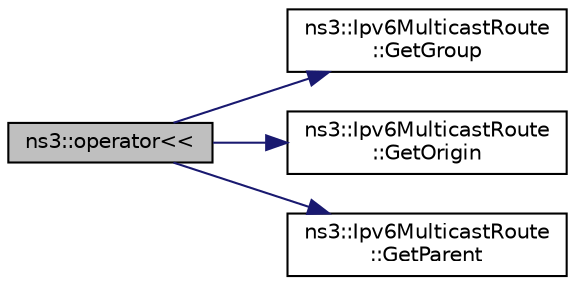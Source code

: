 digraph "ns3::operator&lt;&lt;"
{
 // LATEX_PDF_SIZE
  edge [fontname="Helvetica",fontsize="10",labelfontname="Helvetica",labelfontsize="10"];
  node [fontname="Helvetica",fontsize="10",shape=record];
  rankdir="LR";
  Node1 [label="ns3::operator\<\<",height=0.2,width=0.4,color="black", fillcolor="grey75", style="filled", fontcolor="black",tooltip="Stream insertion operator."];
  Node1 -> Node2 [color="midnightblue",fontsize="10",style="solid",fontname="Helvetica"];
  Node2 [label="ns3::Ipv6MulticastRoute\l::GetGroup",height=0.2,width=0.4,color="black", fillcolor="white", style="filled",URL="$classns3_1_1_ipv6_multicast_route.html#a64497bb5a9843387cf31c0fcc1931a3e",tooltip="Get IPv6 group."];
  Node1 -> Node3 [color="midnightblue",fontsize="10",style="solid",fontname="Helvetica"];
  Node3 [label="ns3::Ipv6MulticastRoute\l::GetOrigin",height=0.2,width=0.4,color="black", fillcolor="white", style="filled",URL="$classns3_1_1_ipv6_multicast_route.html#a1dba15a5414200ac659bb675228960d3",tooltip="Get source address."];
  Node1 -> Node4 [color="midnightblue",fontsize="10",style="solid",fontname="Helvetica"];
  Node4 [label="ns3::Ipv6MulticastRoute\l::GetParent",height=0.2,width=0.4,color="black", fillcolor="white", style="filled",URL="$classns3_1_1_ipv6_multicast_route.html#ac3a588d2e44b12d37066a3cd3ecad85d",tooltip="Get parent for this route."];
}
